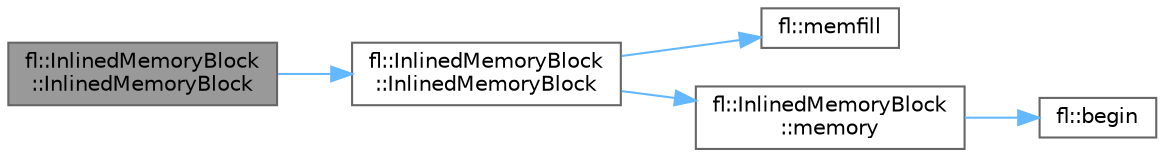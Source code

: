 digraph "fl::InlinedMemoryBlock::InlinedMemoryBlock"
{
 // INTERACTIVE_SVG=YES
 // LATEX_PDF_SIZE
  bgcolor="transparent";
  edge [fontname=Helvetica,fontsize=10,labelfontname=Helvetica,labelfontsize=10];
  node [fontname=Helvetica,fontsize=10,shape=box,height=0.2,width=0.4];
  rankdir="LR";
  Node1 [id="Node000001",label="fl::InlinedMemoryBlock\l::InlinedMemoryBlock",height=0.2,width=0.4,color="gray40", fillcolor="grey60", style="filled", fontcolor="black",tooltip=" "];
  Node1 -> Node2 [id="edge1_Node000001_Node000002",color="steelblue1",style="solid",tooltip=" "];
  Node2 [id="Node000002",label="fl::InlinedMemoryBlock\l::InlinedMemoryBlock",height=0.2,width=0.4,color="grey40", fillcolor="white", style="filled",URL="$da/dc5/structfl_1_1_inlined_memory_block_a370979774a0628532f1f3b430b4ce72f.html#a370979774a0628532f1f3b430b4ce72f",tooltip=" "];
  Node2 -> Node3 [id="edge2_Node000002_Node000003",color="steelblue1",style="solid",tooltip=" "];
  Node3 [id="Node000003",label="fl::memfill",height=0.2,width=0.4,color="grey40", fillcolor="white", style="filled",URL="$d4/d36/namespacefl_a4b8a9d50bb843c25b6392094c34e7fb1.html#a4b8a9d50bb843c25b6392094c34e7fb1",tooltip=" "];
  Node2 -> Node4 [id="edge3_Node000002_Node000004",color="steelblue1",style="solid",tooltip=" "];
  Node4 [id="Node000004",label="fl::InlinedMemoryBlock\l::memory",height=0.2,width=0.4,color="grey40", fillcolor="white", style="filled",URL="$da/dc5/structfl_1_1_inlined_memory_block_ac7adc8a37e4bb8a399eb2e32c85409ef.html#ac7adc8a37e4bb8a399eb2e32c85409ef",tooltip=" "];
  Node4 -> Node5 [id="edge4_Node000004_Node000005",color="steelblue1",style="solid",tooltip=" "];
  Node5 [id="Node000005",label="fl::begin",height=0.2,width=0.4,color="grey40", fillcolor="white", style="filled",URL="$d4/d36/namespacefl_a44ec854fe5278548217eba95585d0e58.html#a44ec854fe5278548217eba95585d0e58",tooltip=" "];
}
